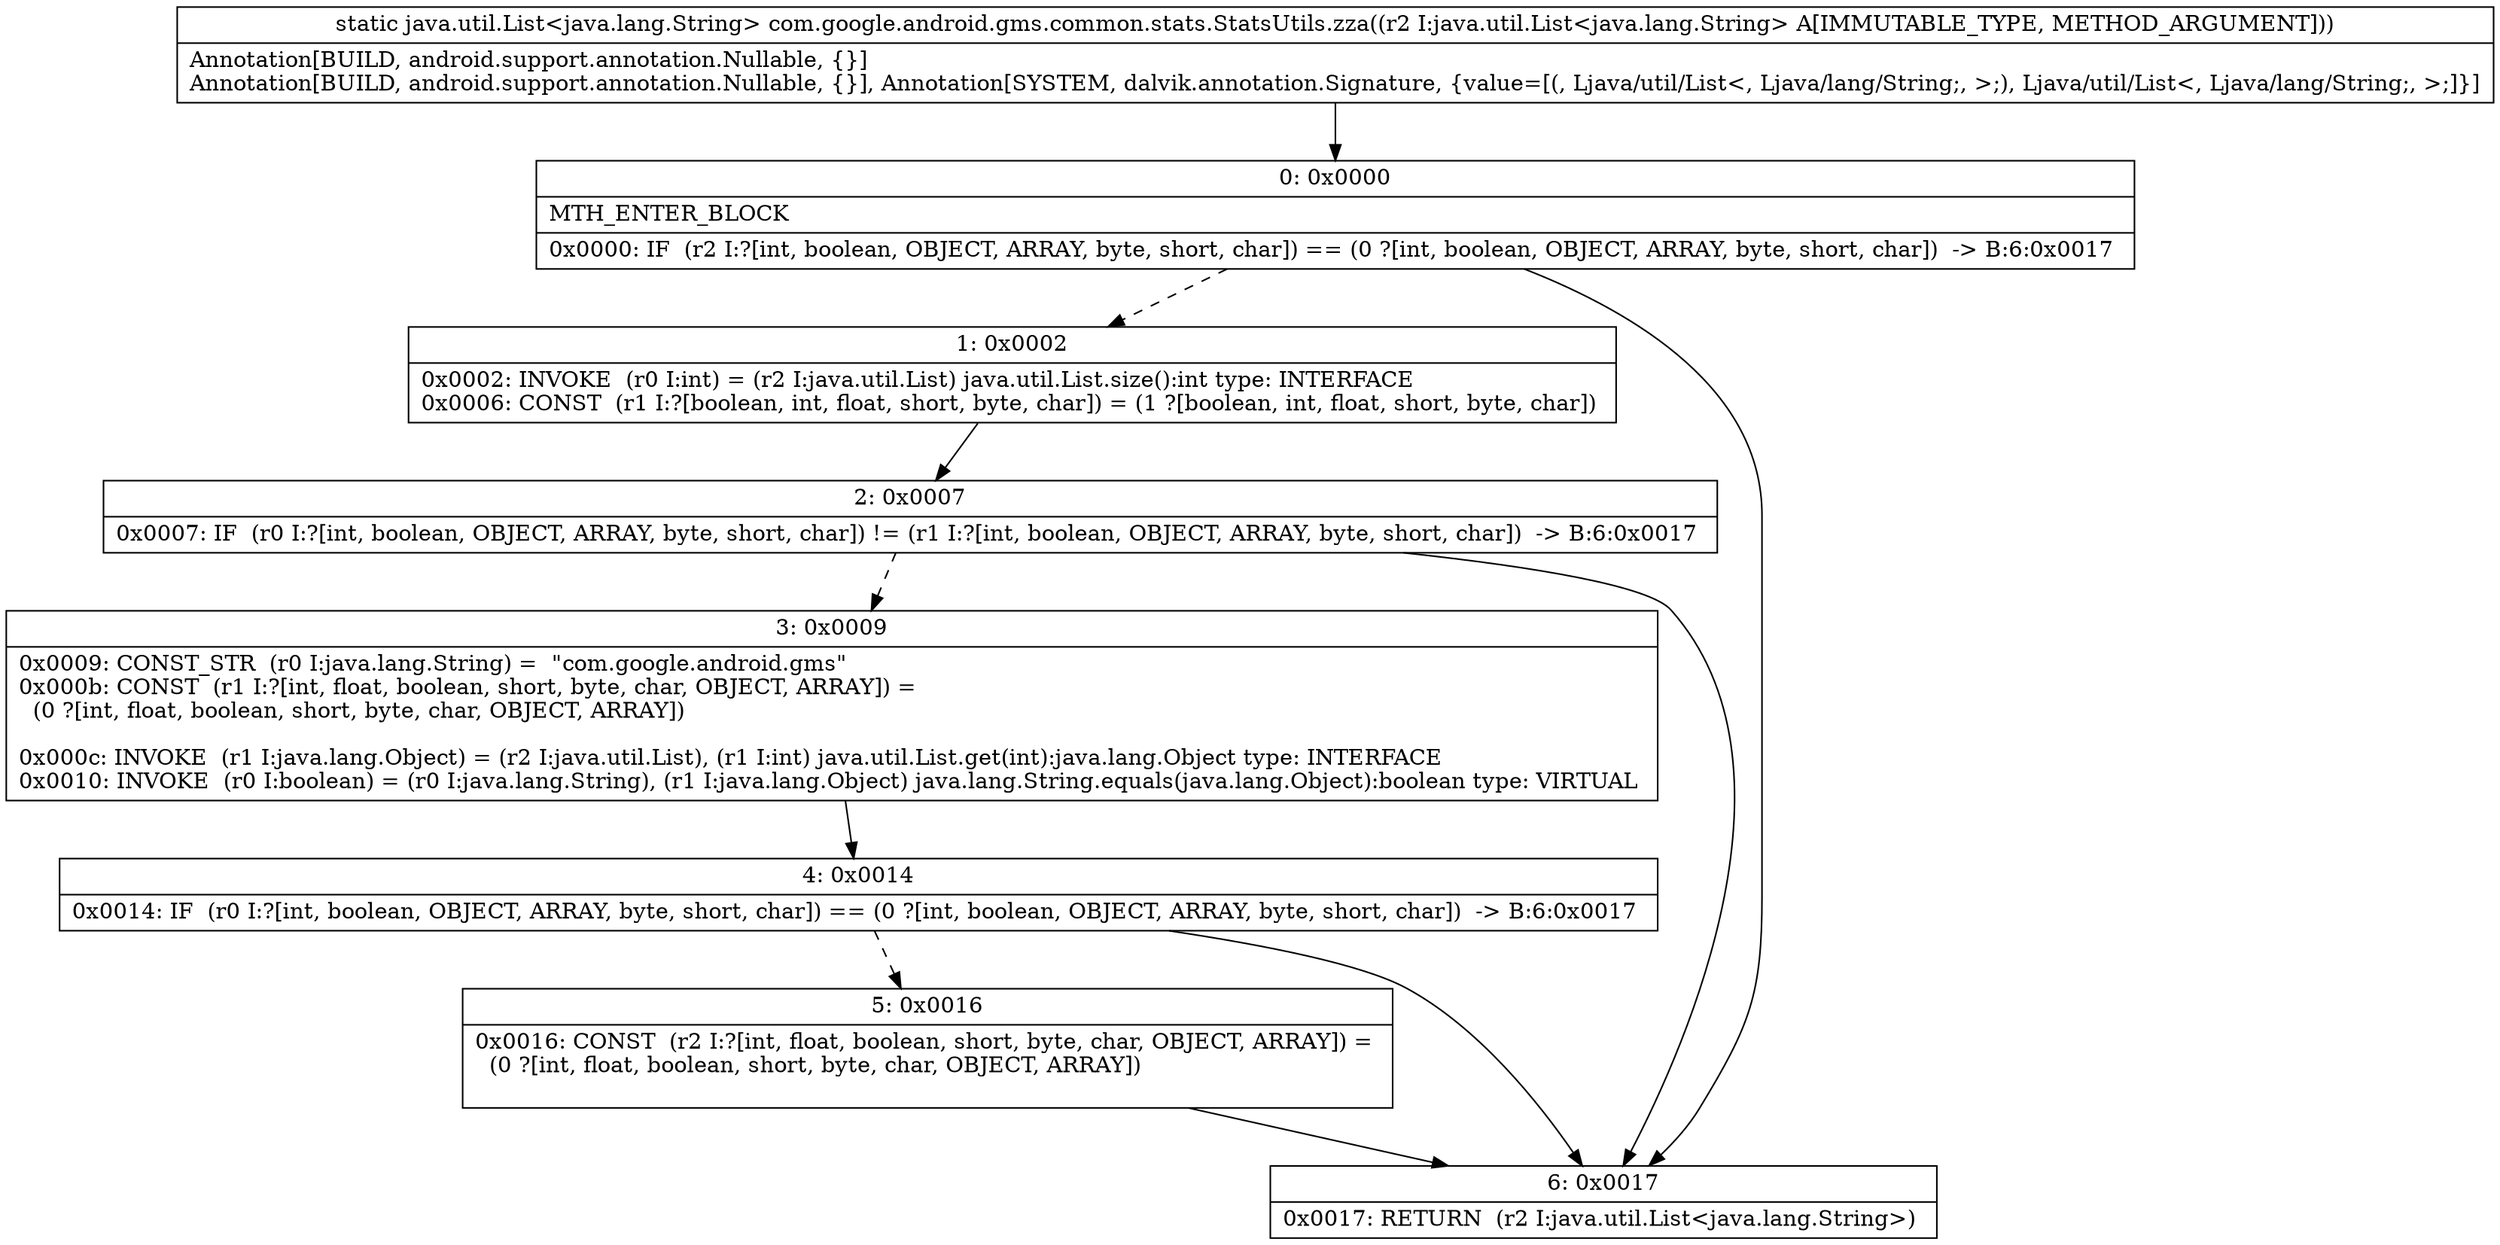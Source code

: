 digraph "CFG forcom.google.android.gms.common.stats.StatsUtils.zza(Ljava\/util\/List;)Ljava\/util\/List;" {
Node_0 [shape=record,label="{0\:\ 0x0000|MTH_ENTER_BLOCK\l|0x0000: IF  (r2 I:?[int, boolean, OBJECT, ARRAY, byte, short, char]) == (0 ?[int, boolean, OBJECT, ARRAY, byte, short, char])  \-\> B:6:0x0017 \l}"];
Node_1 [shape=record,label="{1\:\ 0x0002|0x0002: INVOKE  (r0 I:int) = (r2 I:java.util.List) java.util.List.size():int type: INTERFACE \l0x0006: CONST  (r1 I:?[boolean, int, float, short, byte, char]) = (1 ?[boolean, int, float, short, byte, char]) \l}"];
Node_2 [shape=record,label="{2\:\ 0x0007|0x0007: IF  (r0 I:?[int, boolean, OBJECT, ARRAY, byte, short, char]) != (r1 I:?[int, boolean, OBJECT, ARRAY, byte, short, char])  \-\> B:6:0x0017 \l}"];
Node_3 [shape=record,label="{3\:\ 0x0009|0x0009: CONST_STR  (r0 I:java.lang.String) =  \"com.google.android.gms\" \l0x000b: CONST  (r1 I:?[int, float, boolean, short, byte, char, OBJECT, ARRAY]) = \l  (0 ?[int, float, boolean, short, byte, char, OBJECT, ARRAY])\l \l0x000c: INVOKE  (r1 I:java.lang.Object) = (r2 I:java.util.List), (r1 I:int) java.util.List.get(int):java.lang.Object type: INTERFACE \l0x0010: INVOKE  (r0 I:boolean) = (r0 I:java.lang.String), (r1 I:java.lang.Object) java.lang.String.equals(java.lang.Object):boolean type: VIRTUAL \l}"];
Node_4 [shape=record,label="{4\:\ 0x0014|0x0014: IF  (r0 I:?[int, boolean, OBJECT, ARRAY, byte, short, char]) == (0 ?[int, boolean, OBJECT, ARRAY, byte, short, char])  \-\> B:6:0x0017 \l}"];
Node_5 [shape=record,label="{5\:\ 0x0016|0x0016: CONST  (r2 I:?[int, float, boolean, short, byte, char, OBJECT, ARRAY]) = \l  (0 ?[int, float, boolean, short, byte, char, OBJECT, ARRAY])\l \l}"];
Node_6 [shape=record,label="{6\:\ 0x0017|0x0017: RETURN  (r2 I:java.util.List\<java.lang.String\>) \l}"];
MethodNode[shape=record,label="{static java.util.List\<java.lang.String\> com.google.android.gms.common.stats.StatsUtils.zza((r2 I:java.util.List\<java.lang.String\> A[IMMUTABLE_TYPE, METHOD_ARGUMENT]))  | Annotation[BUILD, android.support.annotation.Nullable, \{\}]\lAnnotation[BUILD, android.support.annotation.Nullable, \{\}], Annotation[SYSTEM, dalvik.annotation.Signature, \{value=[(, Ljava\/util\/List\<, Ljava\/lang\/String;, \>;), Ljava\/util\/List\<, Ljava\/lang\/String;, \>;]\}]\l}"];
MethodNode -> Node_0;
Node_0 -> Node_1[style=dashed];
Node_0 -> Node_6;
Node_1 -> Node_2;
Node_2 -> Node_3[style=dashed];
Node_2 -> Node_6;
Node_3 -> Node_4;
Node_4 -> Node_5[style=dashed];
Node_4 -> Node_6;
Node_5 -> Node_6;
}

